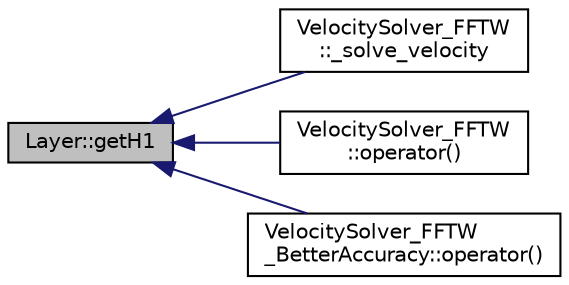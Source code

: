 digraph "Layer::getH1"
{
  edge [fontname="Helvetica",fontsize="10",labelfontname="Helvetica",labelfontsize="10"];
  node [fontname="Helvetica",fontsize="10",shape=record];
  rankdir="LR";
  Node1 [label="Layer::getH1",height=0.2,width=0.4,color="black", fillcolor="grey75", style="filled", fontcolor="black"];
  Node1 -> Node2 [dir="back",color="midnightblue",fontsize="10",style="solid",fontname="Helvetica"];
  Node2 [label="VelocitySolver_FFTW\l::_solve_velocity",height=0.2,width=0.4,color="black", fillcolor="white", style="filled",URL="$class_velocity_solver___f_f_t_w.html#aa21455721c66e3c1ccb3f500ca25e769"];
  Node1 -> Node3 [dir="back",color="midnightblue",fontsize="10",style="solid",fontname="Helvetica"];
  Node3 [label="VelocitySolver_FFTW\l::operator()",height=0.2,width=0.4,color="black", fillcolor="white", style="filled",URL="$class_velocity_solver___f_f_t_w.html#a95cbb50d8bfc937b4d9bcd9a97b7228f"];
  Node1 -> Node4 [dir="back",color="midnightblue",fontsize="10",style="solid",fontname="Helvetica"];
  Node4 [label="VelocitySolver_FFTW\l_BetterAccuracy::operator()",height=0.2,width=0.4,color="black", fillcolor="white", style="filled",URL="$class_velocity_solver___f_f_t_w___better_accuracy.html#a4ae34b500da178acfb0555c03e665041"];
}
